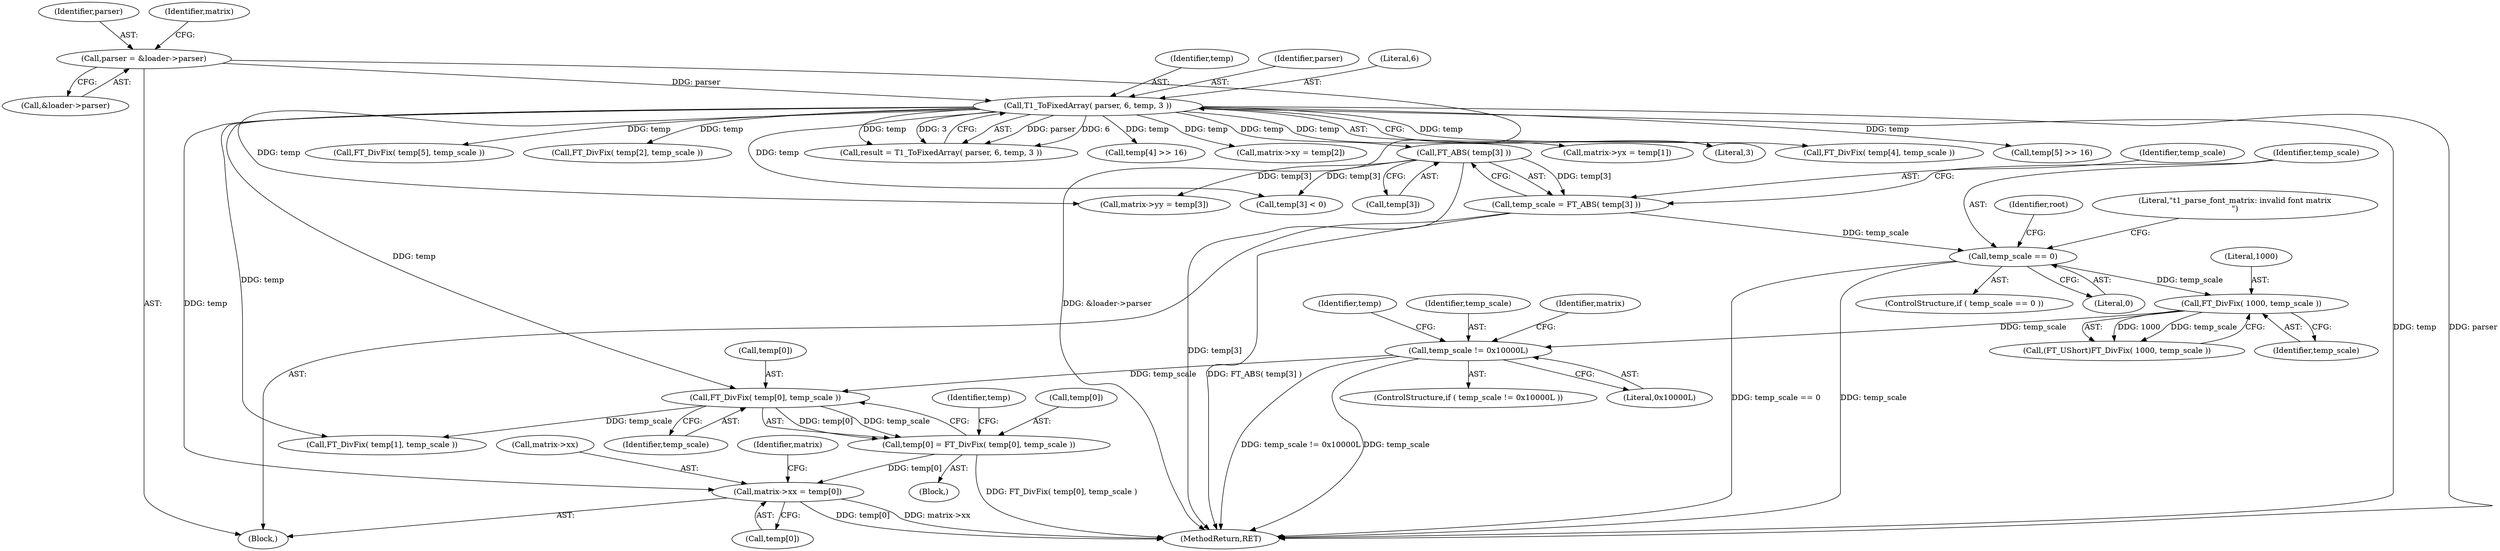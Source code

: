 digraph "0_savannah_8b281f83e8516535756f92dbf90940ac44bd45e1_0@pointer" {
"1000261" [label="(Call,matrix->xx = temp[0])"];
"1000148" [label="(Call,T1_ToFixedArray( parser, 6, temp, 3 ))"];
"1000110" [label="(Call,parser = &loader->parser)"];
"1000203" [label="(Call,temp[0] = FT_DivFix( temp[0], temp_scale ))"];
"1000207" [label="(Call,FT_DivFix( temp[0], temp_scale ))"];
"1000199" [label="(Call,temp_scale != 0x10000L)"];
"1000195" [label="(Call,FT_DivFix( 1000, temp_scale ))"];
"1000174" [label="(Call,temp_scale == 0)"];
"1000167" [label="(Call,temp_scale = FT_ABS( temp[3] ))"];
"1000169" [label="(Call,FT_ABS( temp[3] ))"];
"1000197" [label="(Identifier,temp_scale)"];
"1000307" [label="(MethodReturn,RET)"];
"1000198" [label="(ControlStructure,if ( temp_scale != 0x10000L ))"];
"1000175" [label="(Identifier,temp_scale)"];
"1000196" [label="(Literal,1000)"];
"1000243" [label="(Call,FT_DivFix( temp[5], temp_scale ))"];
"1000151" [label="(Identifier,temp)"];
"1000191" [label="(Identifier,root)"];
"1000270" [label="(Identifier,matrix)"];
"1000167" [label="(Call,temp_scale = FT_ABS( temp[3] ))"];
"1000205" [label="(Identifier,temp)"];
"1000225" [label="(Call,FT_DivFix( temp[2], temp_scale ))"];
"1000111" [label="(Identifier,parser)"];
"1000204" [label="(Call,temp[0])"];
"1000110" [label="(Call,parser = &loader->parser)"];
"1000118" [label="(Identifier,matrix)"];
"1000148" [label="(Call,T1_ToFixedArray( parser, 6, temp, 3 ))"];
"1000216" [label="(Call,FT_DivFix( temp[1], temp_scale ))"];
"1000108" [label="(Block,)"];
"1000169" [label="(Call,FT_ABS( temp[3] ))"];
"1000203" [label="(Call,temp[0] = FT_DivFix( temp[0], temp_scale ))"];
"1000214" [label="(Identifier,temp)"];
"1000200" [label="(Identifier,temp_scale)"];
"1000146" [label="(Call,result = T1_ToFixedArray( parser, 6, temp, 3 ))"];
"1000211" [label="(Identifier,temp_scale)"];
"1000207" [label="(Call,FT_DivFix( temp[0], temp_scale ))"];
"1000265" [label="(Call,temp[0])"];
"1000293" [label="(Call,temp[4] >> 16)"];
"1000112" [label="(Call,&loader->parser)"];
"1000168" [label="(Identifier,temp_scale)"];
"1000202" [label="(Block,)"];
"1000275" [label="(Call,matrix->xy = temp[2])"];
"1000149" [label="(Identifier,parser)"];
"1000282" [label="(Call,matrix->yy = temp[3])"];
"1000253" [label="(Call,temp[3] < 0)"];
"1000195" [label="(Call,FT_DivFix( 1000, temp_scale ))"];
"1000201" [label="(Literal,0x10000L)"];
"1000268" [label="(Call,matrix->yx = temp[1])"];
"1000263" [label="(Identifier,matrix)"];
"1000179" [label="(Literal,\"t1_parse_font_matrix: invalid font matrix\n\")"];
"1000176" [label="(Literal,0)"];
"1000152" [label="(Literal,3)"];
"1000261" [label="(Call,matrix->xx = temp[0])"];
"1000174" [label="(Call,temp_scale == 0)"];
"1000170" [label="(Call,temp[3])"];
"1000173" [label="(ControlStructure,if ( temp_scale == 0 ))"];
"1000234" [label="(Call,FT_DivFix( temp[4], temp_scale ))"];
"1000150" [label="(Literal,6)"];
"1000208" [label="(Call,temp[0])"];
"1000262" [label="(Call,matrix->xx)"];
"1000199" [label="(Call,temp_scale != 0x10000L)"];
"1000193" [label="(Call,(FT_UShort)FT_DivFix( 1000, temp_scale ))"];
"1000302" [label="(Call,temp[5] >> 16)"];
"1000261" -> "1000108"  [label="AST: "];
"1000261" -> "1000265"  [label="CFG: "];
"1000262" -> "1000261"  [label="AST: "];
"1000265" -> "1000261"  [label="AST: "];
"1000270" -> "1000261"  [label="CFG: "];
"1000261" -> "1000307"  [label="DDG: temp[0]"];
"1000261" -> "1000307"  [label="DDG: matrix->xx"];
"1000148" -> "1000261"  [label="DDG: temp"];
"1000203" -> "1000261"  [label="DDG: temp[0]"];
"1000148" -> "1000146"  [label="AST: "];
"1000148" -> "1000152"  [label="CFG: "];
"1000149" -> "1000148"  [label="AST: "];
"1000150" -> "1000148"  [label="AST: "];
"1000151" -> "1000148"  [label="AST: "];
"1000152" -> "1000148"  [label="AST: "];
"1000146" -> "1000148"  [label="CFG: "];
"1000148" -> "1000307"  [label="DDG: temp"];
"1000148" -> "1000307"  [label="DDG: parser"];
"1000148" -> "1000146"  [label="DDG: parser"];
"1000148" -> "1000146"  [label="DDG: 6"];
"1000148" -> "1000146"  [label="DDG: temp"];
"1000148" -> "1000146"  [label="DDG: 3"];
"1000110" -> "1000148"  [label="DDG: parser"];
"1000148" -> "1000169"  [label="DDG: temp"];
"1000148" -> "1000207"  [label="DDG: temp"];
"1000148" -> "1000216"  [label="DDG: temp"];
"1000148" -> "1000225"  [label="DDG: temp"];
"1000148" -> "1000234"  [label="DDG: temp"];
"1000148" -> "1000243"  [label="DDG: temp"];
"1000148" -> "1000253"  [label="DDG: temp"];
"1000148" -> "1000268"  [label="DDG: temp"];
"1000148" -> "1000275"  [label="DDG: temp"];
"1000148" -> "1000282"  [label="DDG: temp"];
"1000148" -> "1000293"  [label="DDG: temp"];
"1000148" -> "1000302"  [label="DDG: temp"];
"1000110" -> "1000108"  [label="AST: "];
"1000110" -> "1000112"  [label="CFG: "];
"1000111" -> "1000110"  [label="AST: "];
"1000112" -> "1000110"  [label="AST: "];
"1000118" -> "1000110"  [label="CFG: "];
"1000110" -> "1000307"  [label="DDG: &loader->parser"];
"1000203" -> "1000202"  [label="AST: "];
"1000203" -> "1000207"  [label="CFG: "];
"1000204" -> "1000203"  [label="AST: "];
"1000207" -> "1000203"  [label="AST: "];
"1000214" -> "1000203"  [label="CFG: "];
"1000203" -> "1000307"  [label="DDG: FT_DivFix( temp[0], temp_scale )"];
"1000207" -> "1000203"  [label="DDG: temp[0]"];
"1000207" -> "1000203"  [label="DDG: temp_scale"];
"1000207" -> "1000211"  [label="CFG: "];
"1000208" -> "1000207"  [label="AST: "];
"1000211" -> "1000207"  [label="AST: "];
"1000199" -> "1000207"  [label="DDG: temp_scale"];
"1000207" -> "1000216"  [label="DDG: temp_scale"];
"1000199" -> "1000198"  [label="AST: "];
"1000199" -> "1000201"  [label="CFG: "];
"1000200" -> "1000199"  [label="AST: "];
"1000201" -> "1000199"  [label="AST: "];
"1000205" -> "1000199"  [label="CFG: "];
"1000263" -> "1000199"  [label="CFG: "];
"1000199" -> "1000307"  [label="DDG: temp_scale != 0x10000L"];
"1000199" -> "1000307"  [label="DDG: temp_scale"];
"1000195" -> "1000199"  [label="DDG: temp_scale"];
"1000195" -> "1000193"  [label="AST: "];
"1000195" -> "1000197"  [label="CFG: "];
"1000196" -> "1000195"  [label="AST: "];
"1000197" -> "1000195"  [label="AST: "];
"1000193" -> "1000195"  [label="CFG: "];
"1000195" -> "1000193"  [label="DDG: 1000"];
"1000195" -> "1000193"  [label="DDG: temp_scale"];
"1000174" -> "1000195"  [label="DDG: temp_scale"];
"1000174" -> "1000173"  [label="AST: "];
"1000174" -> "1000176"  [label="CFG: "];
"1000175" -> "1000174"  [label="AST: "];
"1000176" -> "1000174"  [label="AST: "];
"1000179" -> "1000174"  [label="CFG: "];
"1000191" -> "1000174"  [label="CFG: "];
"1000174" -> "1000307"  [label="DDG: temp_scale == 0"];
"1000174" -> "1000307"  [label="DDG: temp_scale"];
"1000167" -> "1000174"  [label="DDG: temp_scale"];
"1000167" -> "1000108"  [label="AST: "];
"1000167" -> "1000169"  [label="CFG: "];
"1000168" -> "1000167"  [label="AST: "];
"1000169" -> "1000167"  [label="AST: "];
"1000175" -> "1000167"  [label="CFG: "];
"1000167" -> "1000307"  [label="DDG: FT_ABS( temp[3] )"];
"1000169" -> "1000167"  [label="DDG: temp[3]"];
"1000169" -> "1000170"  [label="CFG: "];
"1000170" -> "1000169"  [label="AST: "];
"1000169" -> "1000307"  [label="DDG: temp[3]"];
"1000169" -> "1000253"  [label="DDG: temp[3]"];
"1000169" -> "1000282"  [label="DDG: temp[3]"];
}
